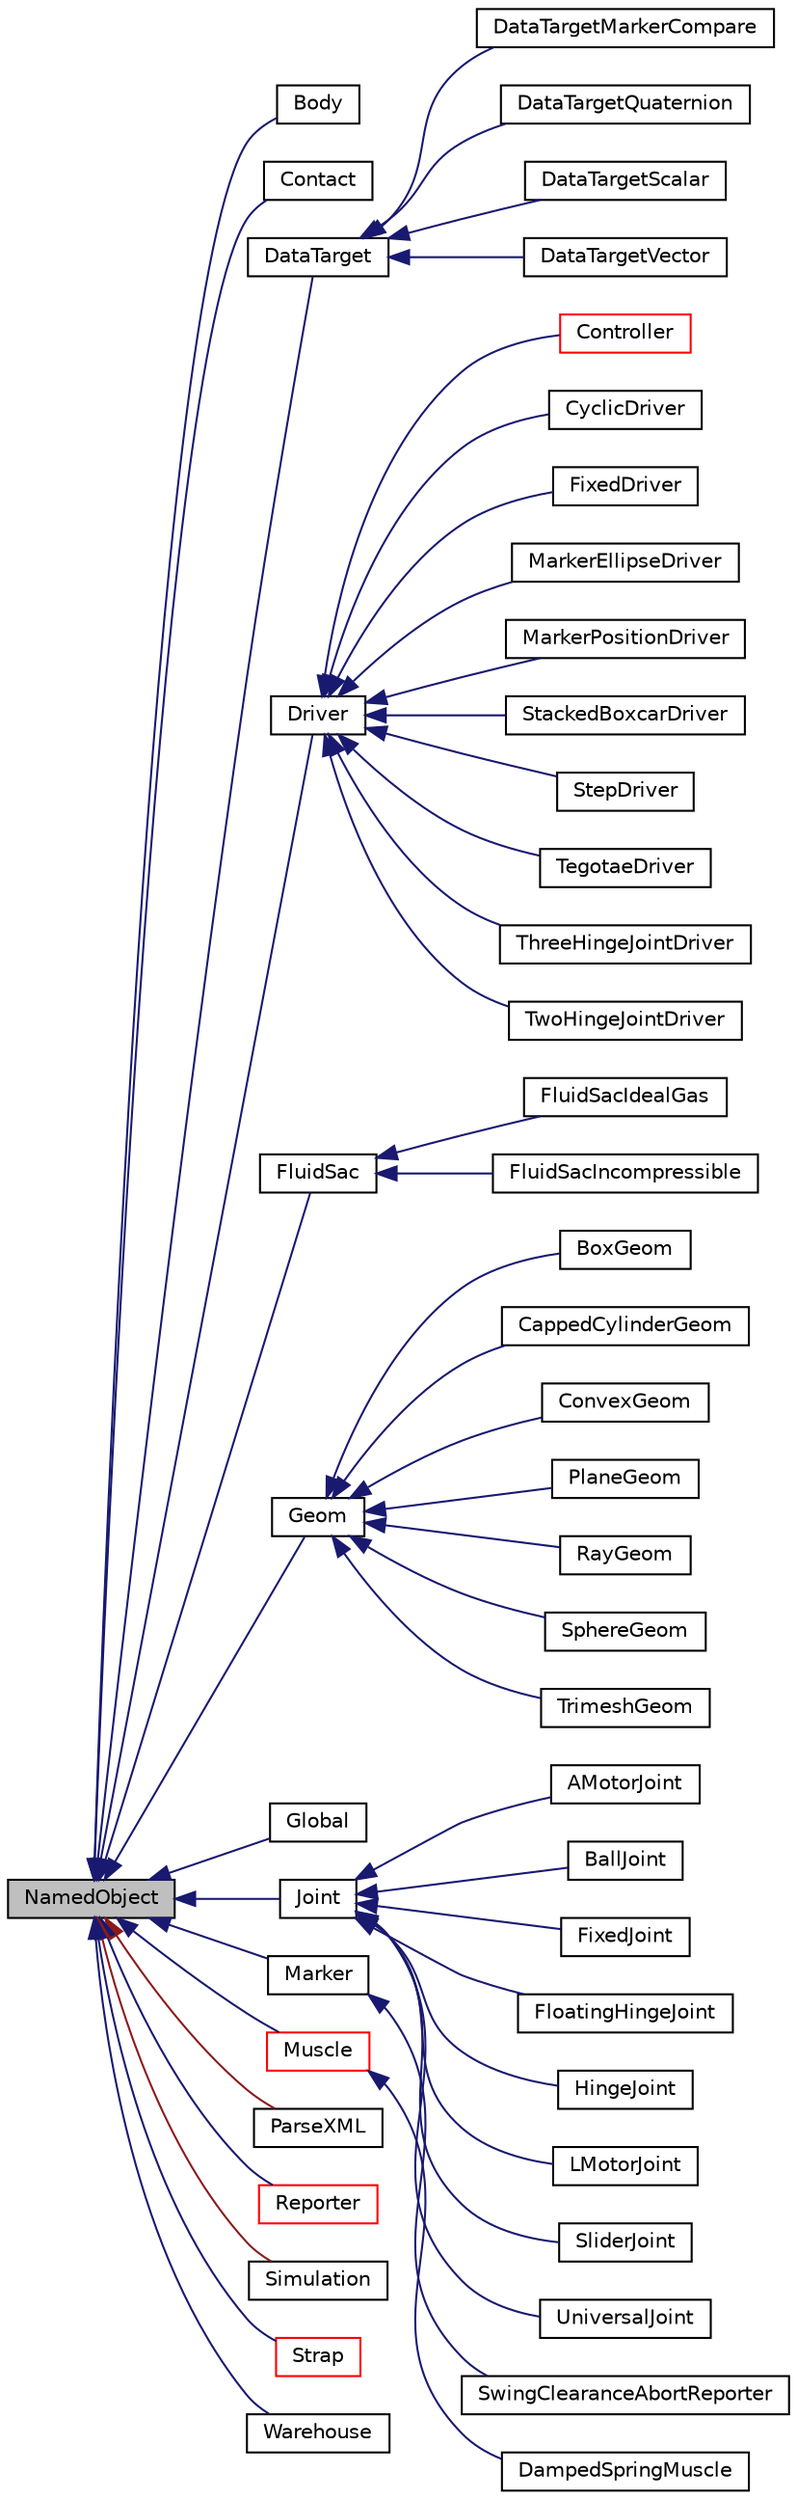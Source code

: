 digraph "NamedObject"
{
 // LATEX_PDF_SIZE
  edge [fontname="Helvetica",fontsize="10",labelfontname="Helvetica",labelfontsize="10"];
  node [fontname="Helvetica",fontsize="10",shape=record];
  rankdir="LR";
  Node1 [label="NamedObject",height=0.2,width=0.4,color="black", fillcolor="grey75", style="filled", fontcolor="black",tooltip=" "];
  Node1 -> Node2 [dir="back",color="midnightblue",fontsize="10",style="solid",fontname="Helvetica"];
  Node2 [label="Body",height=0.2,width=0.4,color="black", fillcolor="white", style="filled",URL="$classBody.html",tooltip=" "];
  Node1 -> Node3 [dir="back",color="midnightblue",fontsize="10",style="solid",fontname="Helvetica"];
  Node3 [label="Contact",height=0.2,width=0.4,color="black", fillcolor="white", style="filled",URL="$classContact.html",tooltip=" "];
  Node1 -> Node4 [dir="back",color="midnightblue",fontsize="10",style="solid",fontname="Helvetica"];
  Node4 [label="DataTarget",height=0.2,width=0.4,color="black", fillcolor="white", style="filled",URL="$classDataTarget.html",tooltip=" "];
  Node4 -> Node5 [dir="back",color="midnightblue",fontsize="10",style="solid",fontname="Helvetica"];
  Node5 [label="DataTargetMarkerCompare",height=0.2,width=0.4,color="black", fillcolor="white", style="filled",URL="$classDataTargetMarkerCompare.html",tooltip=" "];
  Node4 -> Node6 [dir="back",color="midnightblue",fontsize="10",style="solid",fontname="Helvetica"];
  Node6 [label="DataTargetQuaternion",height=0.2,width=0.4,color="black", fillcolor="white", style="filled",URL="$classDataTargetQuaternion.html",tooltip=" "];
  Node4 -> Node7 [dir="back",color="midnightblue",fontsize="10",style="solid",fontname="Helvetica"];
  Node7 [label="DataTargetScalar",height=0.2,width=0.4,color="black", fillcolor="white", style="filled",URL="$classDataTargetScalar.html",tooltip=" "];
  Node4 -> Node8 [dir="back",color="midnightblue",fontsize="10",style="solid",fontname="Helvetica"];
  Node8 [label="DataTargetVector",height=0.2,width=0.4,color="black", fillcolor="white", style="filled",URL="$classDataTargetVector.html",tooltip=" "];
  Node1 -> Node9 [dir="back",color="midnightblue",fontsize="10",style="solid",fontname="Helvetica"];
  Node9 [label="Driver",height=0.2,width=0.4,color="black", fillcolor="white", style="filled",URL="$classDriver.html",tooltip=" "];
  Node9 -> Node10 [dir="back",color="midnightblue",fontsize="10",style="solid",fontname="Helvetica"];
  Node10 [label="Controller",height=0.2,width=0.4,color="red", fillcolor="white", style="filled",URL="$classController.html",tooltip=" "];
  Node9 -> Node13 [dir="back",color="midnightblue",fontsize="10",style="solid",fontname="Helvetica"];
  Node13 [label="CyclicDriver",height=0.2,width=0.4,color="black", fillcolor="white", style="filled",URL="$classCyclicDriver.html",tooltip=" "];
  Node9 -> Node14 [dir="back",color="midnightblue",fontsize="10",style="solid",fontname="Helvetica"];
  Node14 [label="FixedDriver",height=0.2,width=0.4,color="black", fillcolor="white", style="filled",URL="$classFixedDriver.html",tooltip=" "];
  Node9 -> Node15 [dir="back",color="midnightblue",fontsize="10",style="solid",fontname="Helvetica"];
  Node15 [label="MarkerEllipseDriver",height=0.2,width=0.4,color="black", fillcolor="white", style="filled",URL="$classMarkerEllipseDriver.html",tooltip=" "];
  Node9 -> Node16 [dir="back",color="midnightblue",fontsize="10",style="solid",fontname="Helvetica"];
  Node16 [label="MarkerPositionDriver",height=0.2,width=0.4,color="black", fillcolor="white", style="filled",URL="$classMarkerPositionDriver.html",tooltip=" "];
  Node9 -> Node17 [dir="back",color="midnightblue",fontsize="10",style="solid",fontname="Helvetica"];
  Node17 [label="StackedBoxcarDriver",height=0.2,width=0.4,color="black", fillcolor="white", style="filled",URL="$classStackedBoxcarDriver.html",tooltip=" "];
  Node9 -> Node18 [dir="back",color="midnightblue",fontsize="10",style="solid",fontname="Helvetica"];
  Node18 [label="StepDriver",height=0.2,width=0.4,color="black", fillcolor="white", style="filled",URL="$classStepDriver.html",tooltip=" "];
  Node9 -> Node19 [dir="back",color="midnightblue",fontsize="10",style="solid",fontname="Helvetica"];
  Node19 [label="TegotaeDriver",height=0.2,width=0.4,color="black", fillcolor="white", style="filled",URL="$classTegotaeDriver.html",tooltip=" "];
  Node9 -> Node20 [dir="back",color="midnightblue",fontsize="10",style="solid",fontname="Helvetica"];
  Node20 [label="ThreeHingeJointDriver",height=0.2,width=0.4,color="black", fillcolor="white", style="filled",URL="$classThreeHingeJointDriver.html",tooltip=" "];
  Node9 -> Node21 [dir="back",color="midnightblue",fontsize="10",style="solid",fontname="Helvetica"];
  Node21 [label="TwoHingeJointDriver",height=0.2,width=0.4,color="black", fillcolor="white", style="filled",URL="$classTwoHingeJointDriver.html",tooltip=" "];
  Node1 -> Node22 [dir="back",color="midnightblue",fontsize="10",style="solid",fontname="Helvetica"];
  Node22 [label="FluidSac",height=0.2,width=0.4,color="black", fillcolor="white", style="filled",URL="$classFluidSac.html",tooltip=" "];
  Node22 -> Node23 [dir="back",color="midnightblue",fontsize="10",style="solid",fontname="Helvetica"];
  Node23 [label="FluidSacIdealGas",height=0.2,width=0.4,color="black", fillcolor="white", style="filled",URL="$classFluidSacIdealGas.html",tooltip=" "];
  Node22 -> Node24 [dir="back",color="midnightblue",fontsize="10",style="solid",fontname="Helvetica"];
  Node24 [label="FluidSacIncompressible",height=0.2,width=0.4,color="black", fillcolor="white", style="filled",URL="$classFluidSacIncompressible.html",tooltip=" "];
  Node1 -> Node25 [dir="back",color="midnightblue",fontsize="10",style="solid",fontname="Helvetica"];
  Node25 [label="Geom",height=0.2,width=0.4,color="black", fillcolor="white", style="filled",URL="$classGeom.html",tooltip=" "];
  Node25 -> Node26 [dir="back",color="midnightblue",fontsize="10",style="solid",fontname="Helvetica"];
  Node26 [label="BoxGeom",height=0.2,width=0.4,color="black", fillcolor="white", style="filled",URL="$classBoxGeom.html",tooltip=" "];
  Node25 -> Node27 [dir="back",color="midnightblue",fontsize="10",style="solid",fontname="Helvetica"];
  Node27 [label="CappedCylinderGeom",height=0.2,width=0.4,color="black", fillcolor="white", style="filled",URL="$classCappedCylinderGeom.html",tooltip=" "];
  Node25 -> Node28 [dir="back",color="midnightblue",fontsize="10",style="solid",fontname="Helvetica"];
  Node28 [label="ConvexGeom",height=0.2,width=0.4,color="black", fillcolor="white", style="filled",URL="$classConvexGeom.html",tooltip=" "];
  Node25 -> Node29 [dir="back",color="midnightblue",fontsize="10",style="solid",fontname="Helvetica"];
  Node29 [label="PlaneGeom",height=0.2,width=0.4,color="black", fillcolor="white", style="filled",URL="$classPlaneGeom.html",tooltip=" "];
  Node25 -> Node30 [dir="back",color="midnightblue",fontsize="10",style="solid",fontname="Helvetica"];
  Node30 [label="RayGeom",height=0.2,width=0.4,color="black", fillcolor="white", style="filled",URL="$classRayGeom.html",tooltip=" "];
  Node25 -> Node31 [dir="back",color="midnightblue",fontsize="10",style="solid",fontname="Helvetica"];
  Node31 [label="SphereGeom",height=0.2,width=0.4,color="black", fillcolor="white", style="filled",URL="$classSphereGeom.html",tooltip=" "];
  Node25 -> Node32 [dir="back",color="midnightblue",fontsize="10",style="solid",fontname="Helvetica"];
  Node32 [label="TrimeshGeom",height=0.2,width=0.4,color="black", fillcolor="white", style="filled",URL="$classTrimeshGeom.html",tooltip=" "];
  Node1 -> Node33 [dir="back",color="midnightblue",fontsize="10",style="solid",fontname="Helvetica"];
  Node33 [label="Global",height=0.2,width=0.4,color="black", fillcolor="white", style="filled",URL="$classGlobal.html",tooltip=" "];
  Node1 -> Node34 [dir="back",color="midnightblue",fontsize="10",style="solid",fontname="Helvetica"];
  Node34 [label="Joint",height=0.2,width=0.4,color="black", fillcolor="white", style="filled",URL="$classJoint.html",tooltip=" "];
  Node34 -> Node35 [dir="back",color="midnightblue",fontsize="10",style="solid",fontname="Helvetica"];
  Node35 [label="AMotorJoint",height=0.2,width=0.4,color="black", fillcolor="white", style="filled",URL="$classAMotorJoint.html",tooltip=" "];
  Node34 -> Node36 [dir="back",color="midnightblue",fontsize="10",style="solid",fontname="Helvetica"];
  Node36 [label="BallJoint",height=0.2,width=0.4,color="black", fillcolor="white", style="filled",URL="$classBallJoint.html",tooltip=" "];
  Node34 -> Node37 [dir="back",color="midnightblue",fontsize="10",style="solid",fontname="Helvetica"];
  Node37 [label="FixedJoint",height=0.2,width=0.4,color="black", fillcolor="white", style="filled",URL="$classFixedJoint.html",tooltip=" "];
  Node34 -> Node38 [dir="back",color="midnightblue",fontsize="10",style="solid",fontname="Helvetica"];
  Node38 [label="FloatingHingeJoint",height=0.2,width=0.4,color="black", fillcolor="white", style="filled",URL="$classFloatingHingeJoint.html",tooltip=" "];
  Node34 -> Node39 [dir="back",color="midnightblue",fontsize="10",style="solid",fontname="Helvetica"];
  Node39 [label="HingeJoint",height=0.2,width=0.4,color="black", fillcolor="white", style="filled",URL="$classHingeJoint.html",tooltip=" "];
  Node34 -> Node40 [dir="back",color="midnightblue",fontsize="10",style="solid",fontname="Helvetica"];
  Node40 [label="LMotorJoint",height=0.2,width=0.4,color="black", fillcolor="white", style="filled",URL="$classLMotorJoint.html",tooltip=" "];
  Node34 -> Node41 [dir="back",color="midnightblue",fontsize="10",style="solid",fontname="Helvetica"];
  Node41 [label="SliderJoint",height=0.2,width=0.4,color="black", fillcolor="white", style="filled",URL="$classSliderJoint.html",tooltip=" "];
  Node34 -> Node42 [dir="back",color="midnightblue",fontsize="10",style="solid",fontname="Helvetica"];
  Node42 [label="UniversalJoint",height=0.2,width=0.4,color="black", fillcolor="white", style="filled",URL="$classUniversalJoint.html",tooltip=" "];
  Node1 -> Node43 [dir="back",color="midnightblue",fontsize="10",style="solid",fontname="Helvetica"];
  Node43 [label="Marker",height=0.2,width=0.4,color="black", fillcolor="white", style="filled",URL="$classMarker.html",tooltip=" "];
  Node43 -> Node44 [dir="back",color="midnightblue",fontsize="10",style="solid",fontname="Helvetica"];
  Node44 [label="SwingClearanceAbortReporter",height=0.2,width=0.4,color="black", fillcolor="white", style="filled",URL="$classSwingClearanceAbortReporter.html",tooltip=" "];
  Node1 -> Node45 [dir="back",color="midnightblue",fontsize="10",style="solid",fontname="Helvetica"];
  Node45 [label="Muscle",height=0.2,width=0.4,color="red", fillcolor="white", style="filled",URL="$classMuscle.html",tooltip=" "];
  Node45 -> Node46 [dir="back",color="midnightblue",fontsize="10",style="solid",fontname="Helvetica"];
  Node46 [label="DampedSpringMuscle",height=0.2,width=0.4,color="black", fillcolor="white", style="filled",URL="$classDampedSpringMuscle.html",tooltip=" "];
  Node1 -> Node49 [dir="back",color="firebrick4",fontsize="10",style="solid",fontname="Helvetica"];
  Node49 [label="ParseXML",height=0.2,width=0.4,color="black", fillcolor="white", style="filled",URL="$classParseXML.html",tooltip=" "];
  Node1 -> Node50 [dir="back",color="midnightblue",fontsize="10",style="solid",fontname="Helvetica"];
  Node50 [label="Reporter",height=0.2,width=0.4,color="red", fillcolor="white", style="filled",URL="$classReporter.html",tooltip=" "];
  Node1 -> Node52 [dir="back",color="firebrick4",fontsize="10",style="solid",fontname="Helvetica"];
  Node52 [label="Simulation",height=0.2,width=0.4,color="black", fillcolor="white", style="filled",URL="$classSimulation.html",tooltip=" "];
  Node1 -> Node53 [dir="back",color="midnightblue",fontsize="10",style="solid",fontname="Helvetica"];
  Node53 [label="Strap",height=0.2,width=0.4,color="red", fillcolor="white", style="filled",URL="$classStrap.html",tooltip=" "];
  Node1 -> Node59 [dir="back",color="midnightblue",fontsize="10",style="solid",fontname="Helvetica"];
  Node59 [label="Warehouse",height=0.2,width=0.4,color="black", fillcolor="white", style="filled",URL="$classWarehouse.html",tooltip=" "];
}
